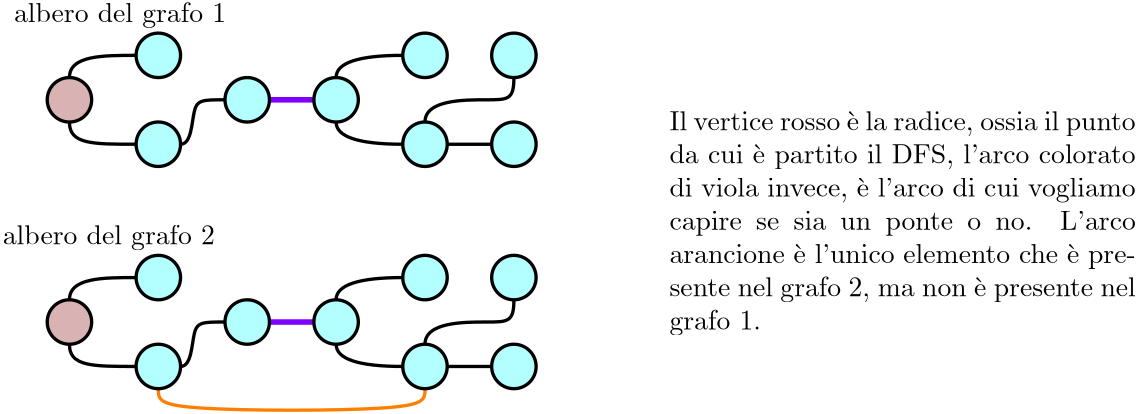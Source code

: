 <?xml version="1.0"?>
<!DOCTYPE ipe SYSTEM "ipe.dtd">
<ipe version="70218" creator="Ipe 7.2.28">
<info created="D:20240309121704" modified="D:20240309122012"/>
<ipestyle name="basic">
<symbol name="arrow/arc(spx)">
<path stroke="sym-stroke" fill="sym-stroke" pen="sym-pen">
0 0 m
-1 0.333 l
-1 -0.333 l
h
</path>
</symbol>
<symbol name="arrow/farc(spx)">
<path stroke="sym-stroke" fill="white" pen="sym-pen">
0 0 m
-1 0.333 l
-1 -0.333 l
h
</path>
</symbol>
<symbol name="arrow/ptarc(spx)">
<path stroke="sym-stroke" fill="sym-stroke" pen="sym-pen">
0 0 m
-1 0.333 l
-0.8 0 l
-1 -0.333 l
h
</path>
</symbol>
<symbol name="arrow/fptarc(spx)">
<path stroke="sym-stroke" fill="white" pen="sym-pen">
0 0 m
-1 0.333 l
-0.8 0 l
-1 -0.333 l
h
</path>
</symbol>
<symbol name="mark/circle(sx)" transformations="translations">
<path fill="sym-stroke">
0.6 0 0 0.6 0 0 e
0.4 0 0 0.4 0 0 e
</path>
</symbol>
<symbol name="mark/disk(sx)" transformations="translations">
<path fill="sym-stroke">
0.6 0 0 0.6 0 0 e
</path>
</symbol>
<symbol name="mark/fdisk(sfx)" transformations="translations">
<group>
<path fill="sym-fill">
0.5 0 0 0.5 0 0 e
</path>
<path fill="sym-stroke" fillrule="eofill">
0.6 0 0 0.6 0 0 e
0.4 0 0 0.4 0 0 e
</path>
</group>
</symbol>
<symbol name="mark/box(sx)" transformations="translations">
<path fill="sym-stroke" fillrule="eofill">
-0.6 -0.6 m
0.6 -0.6 l
0.6 0.6 l
-0.6 0.6 l
h
-0.4 -0.4 m
0.4 -0.4 l
0.4 0.4 l
-0.4 0.4 l
h
</path>
</symbol>
<symbol name="mark/square(sx)" transformations="translations">
<path fill="sym-stroke">
-0.6 -0.6 m
0.6 -0.6 l
0.6 0.6 l
-0.6 0.6 l
h
</path>
</symbol>
<symbol name="mark/fsquare(sfx)" transformations="translations">
<group>
<path fill="sym-fill">
-0.5 -0.5 m
0.5 -0.5 l
0.5 0.5 l
-0.5 0.5 l
h
</path>
<path fill="sym-stroke" fillrule="eofill">
-0.6 -0.6 m
0.6 -0.6 l
0.6 0.6 l
-0.6 0.6 l
h
-0.4 -0.4 m
0.4 -0.4 l
0.4 0.4 l
-0.4 0.4 l
h
</path>
</group>
</symbol>
<symbol name="mark/cross(sx)" transformations="translations">
<group>
<path fill="sym-stroke">
-0.43 -0.57 m
0.57 0.43 l
0.43 0.57 l
-0.57 -0.43 l
h
</path>
<path fill="sym-stroke">
-0.43 0.57 m
0.57 -0.43 l
0.43 -0.57 l
-0.57 0.43 l
h
</path>
</group>
</symbol>
<symbol name="arrow/fnormal(spx)">
<path stroke="sym-stroke" fill="white" pen="sym-pen">
0 0 m
-1 0.333 l
-1 -0.333 l
h
</path>
</symbol>
<symbol name="arrow/pointed(spx)">
<path stroke="sym-stroke" fill="sym-stroke" pen="sym-pen">
0 0 m
-1 0.333 l
-0.8 0 l
-1 -0.333 l
h
</path>
</symbol>
<symbol name="arrow/fpointed(spx)">
<path stroke="sym-stroke" fill="white" pen="sym-pen">
0 0 m
-1 0.333 l
-0.8 0 l
-1 -0.333 l
h
</path>
</symbol>
<symbol name="arrow/linear(spx)">
<path stroke="sym-stroke" pen="sym-pen">
-1 0.333 m
0 0 l
-1 -0.333 l
</path>
</symbol>
<symbol name="arrow/fdouble(spx)">
<path stroke="sym-stroke" fill="white" pen="sym-pen">
0 0 m
-1 0.333 l
-1 -0.333 l
h
-1 0 m
-2 0.333 l
-2 -0.333 l
h
</path>
</symbol>
<symbol name="arrow/double(spx)">
<path stroke="sym-stroke" fill="sym-stroke" pen="sym-pen">
0 0 m
-1 0.333 l
-1 -0.333 l
h
-1 0 m
-2 0.333 l
-2 -0.333 l
h
</path>
</symbol>
<symbol name="arrow/mid-normal(spx)">
<path stroke="sym-stroke" fill="sym-stroke" pen="sym-pen">
0.5 0 m
-0.5 0.333 l
-0.5 -0.333 l
h
</path>
</symbol>
<symbol name="arrow/mid-fnormal(spx)">
<path stroke="sym-stroke" fill="white" pen="sym-pen">
0.5 0 m
-0.5 0.333 l
-0.5 -0.333 l
h
</path>
</symbol>
<symbol name="arrow/mid-pointed(spx)">
<path stroke="sym-stroke" fill="sym-stroke" pen="sym-pen">
0.5 0 m
-0.5 0.333 l
-0.3 0 l
-0.5 -0.333 l
h
</path>
</symbol>
<symbol name="arrow/mid-fpointed(spx)">
<path stroke="sym-stroke" fill="white" pen="sym-pen">
0.5 0 m
-0.5 0.333 l
-0.3 0 l
-0.5 -0.333 l
h
</path>
</symbol>
<symbol name="arrow/mid-double(spx)">
<path stroke="sym-stroke" fill="sym-stroke" pen="sym-pen">
1 0 m
0 0.333 l
0 -0.333 l
h
0 0 m
-1 0.333 l
-1 -0.333 l
h
</path>
</symbol>
<symbol name="arrow/mid-fdouble(spx)">
<path stroke="sym-stroke" fill="white" pen="sym-pen">
1 0 m
0 0.333 l
0 -0.333 l
h
0 0 m
-1 0.333 l
-1 -0.333 l
h
</path>
</symbol>
<anglesize name="22.5 deg" value="22.5"/>
<anglesize name="30 deg" value="30"/>
<anglesize name="45 deg" value="45"/>
<anglesize name="60 deg" value="60"/>
<anglesize name="90 deg" value="90"/>
<arrowsize name="large" value="10"/>
<arrowsize name="small" value="5"/>
<arrowsize name="tiny" value="3"/>
<color name="blue" value="0 0 1"/>
<color name="brown" value="0.647 0.165 0.165"/>
<color name="darkblue" value="0 0 0.545"/>
<color name="darkcyan" value="0 0.545 0.545"/>
<color name="darkgray" value="0.663"/>
<color name="darkgreen" value="0 0.392 0"/>
<color name="darkmagenta" value="0.545 0 0.545"/>
<color name="darkorange" value="1 0.549 0"/>
<color name="darkred" value="0.545 0 0"/>
<color name="gold" value="1 0.843 0"/>
<color name="gray" value="0.745"/>
<color name="green" value="0 1 0"/>
<color name="lightblue" value="0.678 0.847 0.902"/>
<color name="lightcyan" value="0.878 1 1"/>
<color name="lightgray" value="0.827"/>
<color name="lightgreen" value="0.565 0.933 0.565"/>
<color name="lightyellow" value="1 1 0.878"/>
<color name="navy" value="0 0 0.502"/>
<color name="orange" value="1 0.647 0"/>
<color name="pink" value="1 0.753 0.796"/>
<color name="purple" value="0.627 0.125 0.941"/>
<color name="red" value="1 0 0"/>
<color name="seagreen" value="0.18 0.545 0.341"/>
<color name="turquoise" value="0.251 0.878 0.816"/>
<color name="violet" value="0.933 0.51 0.933"/>
<color name="yellow" value="1 1 0"/>
<dashstyle name="dash dot dotted" value="[4 2 1 2 1 2] 0"/>
<dashstyle name="dash dotted" value="[4 2 1 2] 0"/>
<dashstyle name="dashed" value="[4] 0"/>
<dashstyle name="dotted" value="[1 3] 0"/>
<gridsize name="10 pts (~3.5 mm)" value="10"/>
<gridsize name="14 pts (~5 mm)" value="14"/>
<gridsize name="16 pts (~6 mm)" value="16"/>
<gridsize name="20 pts (~7 mm)" value="20"/>
<gridsize name="28 pts (~10 mm)" value="28"/>
<gridsize name="32 pts (~12 mm)" value="32"/>
<gridsize name="4 pts" value="4"/>
<gridsize name="56 pts (~20 mm)" value="56"/>
<gridsize name="8 pts (~3 mm)" value="8"/>
<opacity name="10%" value="0.1"/>
<opacity name="30%" value="0.3"/>
<opacity name="50%" value="0.5"/>
<opacity name="75%" value="0.75"/>
<pen name="fat" value="1.2"/>
<pen name="heavier" value="0.8"/>
<pen name="ultrafat" value="2"/>
<symbolsize name="large" value="5"/>
<symbolsize name="small" value="2"/>
<symbolsize name="tiny" value="1.1"/>
<textsize name="Huge" value="\Huge"/>
<textsize name="LARGE" value="\LARGE"/>
<textsize name="Large" value="\Large"/>
<textsize name="footnote" value="\footnotesize"/>
<textsize name="huge" value="\huge"/>
<textsize name="large" value="\large"/>
<textsize name="script" value="\scriptsize"/>
<textsize name="small" value="\small"/>
<textsize name="tiny" value="\tiny"/>
<textstyle name="center" begin="\begin{center}" end="\end{center}"/>
<textstyle name="item" begin="\begin{itemize}\item{}" end="\end{itemize}"/>
<textstyle name="itemize" begin="\begin{itemize}" end="\end{itemize}"/>
<tiling name="falling" angle="-60" step="4" width="1"/>
<tiling name="rising" angle="30" step="4" width="1"/>
</ipestyle>
<page>
<layer name="alpha"/>
<view layers="alpha" active="alpha"/>
<path layer="alpha" stroke="0" fill="0.502 0 0" pen="fat" opacity="30%" stroke-opacity="opaque">
8 0 0 8 152 728 e
</path>
<path matrix="1 0 0 1 32 16" stroke="0" fill="0 1 1" pen="fat" opacity="30%" stroke-opacity="opaque">
8 0 0 8 152 728 e
</path>
<path matrix="1 0 0 1 32 -16" stroke="0" fill="0 1 1" pen="fat" opacity="30%" stroke-opacity="opaque">
8 0 0 8 152 728 e
</path>
<path matrix="1 0 0 1 128 16" stroke="0" fill="0 1 1" pen="fat" opacity="30%" stroke-opacity="opaque">
8 0 0 8 152 728 e
</path>
<path matrix="1 0 0 1 128 -16" stroke="0" fill="0 1 1" pen="fat" opacity="30%" stroke-opacity="opaque">
8 0 0 8 152 728 e
</path>
<path matrix="1 0 0 1 160 -16" stroke="0" fill="0 1 1" pen="fat" opacity="30%" stroke-opacity="opaque">
8 0 0 8 152 728 e
</path>
<path matrix="1 0 0 1 160 16" stroke="0" fill="0 1 1" pen="fat" opacity="30%" stroke-opacity="opaque">
8 0 0 8 152 728 e
</path>
<path matrix="1 0 0 1 0 -80" stroke="0" fill="0.502 0 0" pen="fat" opacity="30%" stroke-opacity="opaque">
8 0 0 8 152 728 e
</path>
<path matrix="1 0 0 1 32 -64" stroke="0" fill="0 1 1" pen="fat" opacity="30%" stroke-opacity="opaque">
8 0 0 8 152 728 e
</path>
<path matrix="1 0 0 1 128 -64" stroke="0" fill="0 1 1" pen="fat" opacity="30%" stroke-opacity="opaque">
8 0 0 8 152 728 e
</path>
<path matrix="1 0 0 1 160 -96" stroke="0" fill="0 1 1" pen="fat" opacity="30%" stroke-opacity="opaque">
8 0 0 8 152 728 e
</path>
<path matrix="1 0 0 1 160 -64" stroke="0" fill="0 1 1" pen="fat" opacity="30%" stroke-opacity="opaque">
8 0 0 8 152 728 e
</path>
<text matrix="1 0 0 1 -4 -12" transformations="translations" pos="136 768" stroke="0" type="label" width="76.436" height="6.926" depth="1.93" valign="baseline">albero del grafo 1</text>
<text matrix="1 0 0 1 -8 -92" transformations="translations" pos="136 768" stroke="0" type="label" width="76.436" height="6.926" depth="1.93" valign="baseline">albero del grafo 2</text>
<path stroke="0" pen="fat">
152 736 m
152 744
164 744
176 744 c
</path>
<path stroke="0" pen="fat">
152 720 m
152 712
160 712
176 712 c
</path>
<path stroke="0" pen="fat">
192 712 m
196 712
196 728
200 728
208 728 c
</path>
<path stroke="0.502 0 1" pen="ultrafat">
224 728 m
240 728 l
</path>
<path stroke="0" pen="fat">
248 736 m
248 744
272 744 c
</path>
<path stroke="0" pen="fat">
248 720 m
248 712
272 712 c
</path>
<path stroke="0" pen="fat">
288 712 m
304 712 l
</path>
<path stroke="0" pen="fat">
280 720 m
280 728
308 728
312 728
312 736 c
</path>
<path matrix="1 0 0 1 0 -80" stroke="0" pen="fat">
152 736 m
152 744
164 744
176 744 c
</path>
<path matrix="1 0 0 1 0 -80" stroke="0" pen="fat">
152 720 m
152 712
160 712
176 712 c
</path>
<path matrix="1 0 0 1 0 -80" stroke="0" pen="fat">
192 712 m
196 712
196 728
200 728
208 728 c
</path>
<path matrix="1 0 0 1 0 -80" stroke="0.502 0 1" pen="ultrafat">
224 728 m
240 728 l
</path>
<path matrix="1 0 0 1 0 -80" stroke="0" pen="fat">
248 736 m
248 744
272 744 c
</path>
<path matrix="1 0 0 1 0 -80" stroke="0" pen="fat">
248 720 m
248 712
272 712 c
</path>
<path matrix="1 0 0 1 0 -80" stroke="0" pen="fat">
288 712 m
304 712 l
</path>
<path matrix="1 0 0 1 0 -80" stroke="0" pen="fat">
280 720 m
280 728
308 728
312 728
312 736 c
</path>
<text matrix="1 0 0 1 0 4" transformations="translations" pos="368 720" stroke="0" type="minipage" width="168" height="42.747" depth="37.84" valign="top">Il vertice rosso è la radice, ossia il punto da cui è partito il DFS, l&apos;arco colorato 
di viola invece, è l&apos;arco di cui vogliamo capire se sia un ponte o no. L&apos;arco 
arancione è l&apos;unico elemento che è presente nel grafo 2, ma non è presente nel grafo 1.</text>
<path matrix="1 0 0 1 64 0" stroke="0" fill="0 1 1" pen="fat" opacity="30%" stroke-opacity="opaque">
8 0 0 8 152 728 e
</path>
<path matrix="1 0 0 1 96 0" stroke="0" fill="0 1 1" pen="fat" opacity="30%" stroke-opacity="opaque">
8 0 0 8 152 728 e
</path>
<path matrix="1 0 0 1 64 -80" stroke="0" fill="0 1 1" pen="fat" opacity="30%" stroke-opacity="opaque">
8 0 0 8 152 728 e
</path>
<path matrix="1 0 0 1 96 -80" stroke="0" fill="0 1 1" pen="fat" opacity="30%" stroke-opacity="opaque">
8 0 0 8 152 728 e
</path>
<path stroke="1 0.502 0" pen="fat">
280 624 m
280 620
280 616
184 616
184 620
184 624 c
</path>
<path matrix="1 0 0 1 32 -96" stroke="0" fill="0 1 1" pen="fat" opacity="30%" stroke-opacity="opaque">
8 0 0 8 152 728 e
</path>
<path matrix="1 0 0 1 128 -96" stroke="0" fill="0 1 1" pen="fat" opacity="30%" stroke-opacity="opaque">
8 0 0 8 152 728 e
</path>
</page>
</ipe>
